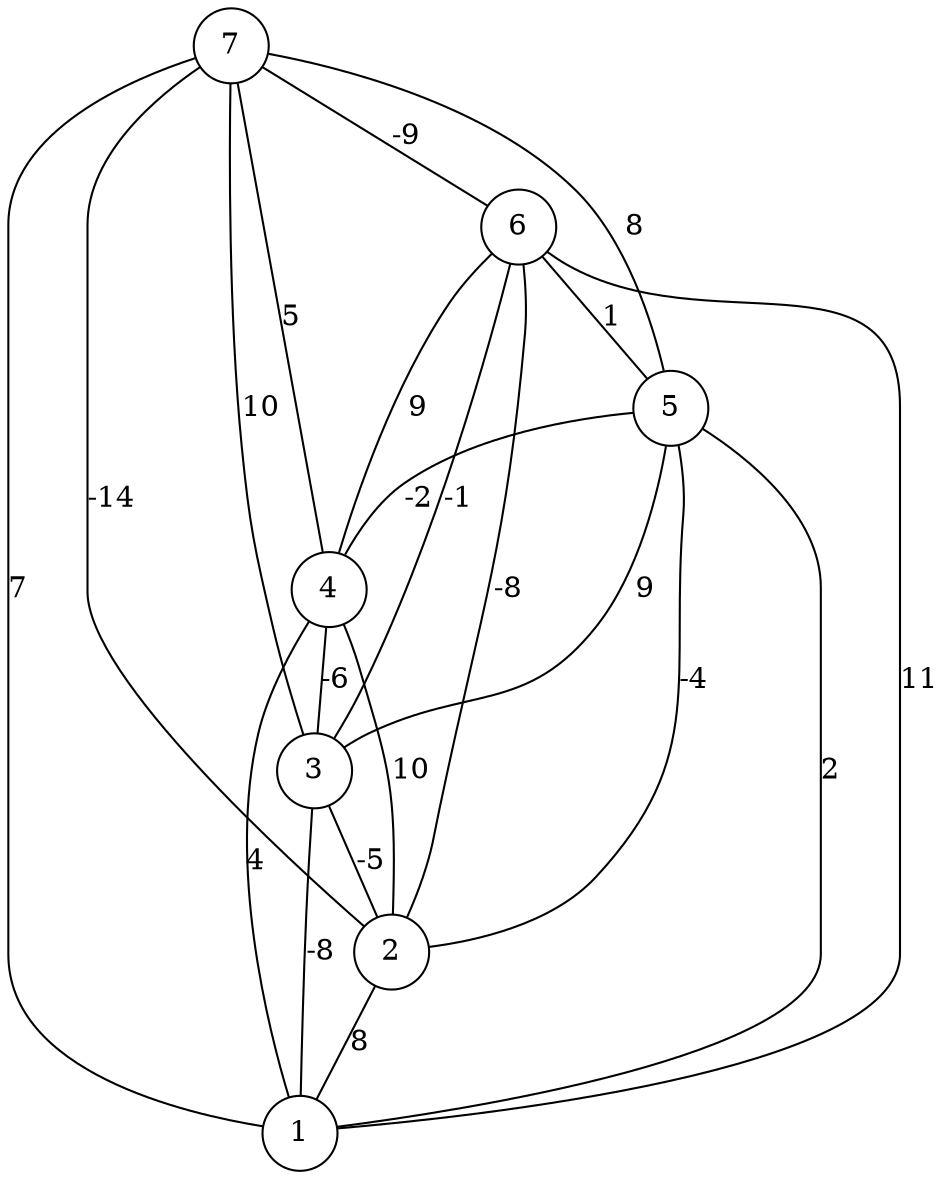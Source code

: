 graph { 
	 fontname="Helvetica,Arial,sans-serif" 
	 node [shape = circle]; 
	 7 -- 1 [label = "7"];
	 7 -- 2 [label = "-14"];
	 7 -- 3 [label = "10"];
	 7 -- 4 [label = "5"];
	 7 -- 5 [label = "8"];
	 7 -- 6 [label = "-9"];
	 6 -- 1 [label = "11"];
	 6 -- 2 [label = "-8"];
	 6 -- 3 [label = "-1"];
	 6 -- 4 [label = "9"];
	 6 -- 5 [label = "1"];
	 5 -- 1 [label = "2"];
	 5 -- 2 [label = "-4"];
	 5 -- 3 [label = "9"];
	 5 -- 4 [label = "-2"];
	 4 -- 1 [label = "4"];
	 4 -- 2 [label = "10"];
	 4 -- 3 [label = "-6"];
	 3 -- 1 [label = "-8"];
	 3 -- 2 [label = "-5"];
	 2 -- 1 [label = "8"];
	 1;
	 2;
	 3;
	 4;
	 5;
	 6;
	 7;
}
